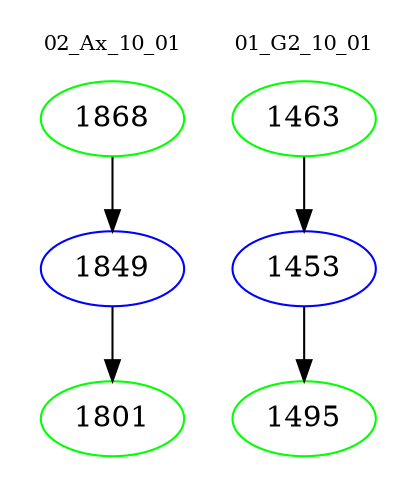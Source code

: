 digraph{
subgraph cluster_0 {
color = white
label = "02_Ax_10_01";
fontsize=10;
T0_1868 [label="1868", color="green"]
T0_1868 -> T0_1849 [color="black"]
T0_1849 [label="1849", color="blue"]
T0_1849 -> T0_1801 [color="black"]
T0_1801 [label="1801", color="green"]
}
subgraph cluster_1 {
color = white
label = "01_G2_10_01";
fontsize=10;
T1_1463 [label="1463", color="green"]
T1_1463 -> T1_1453 [color="black"]
T1_1453 [label="1453", color="blue"]
T1_1453 -> T1_1495 [color="black"]
T1_1495 [label="1495", color="green"]
}
}

